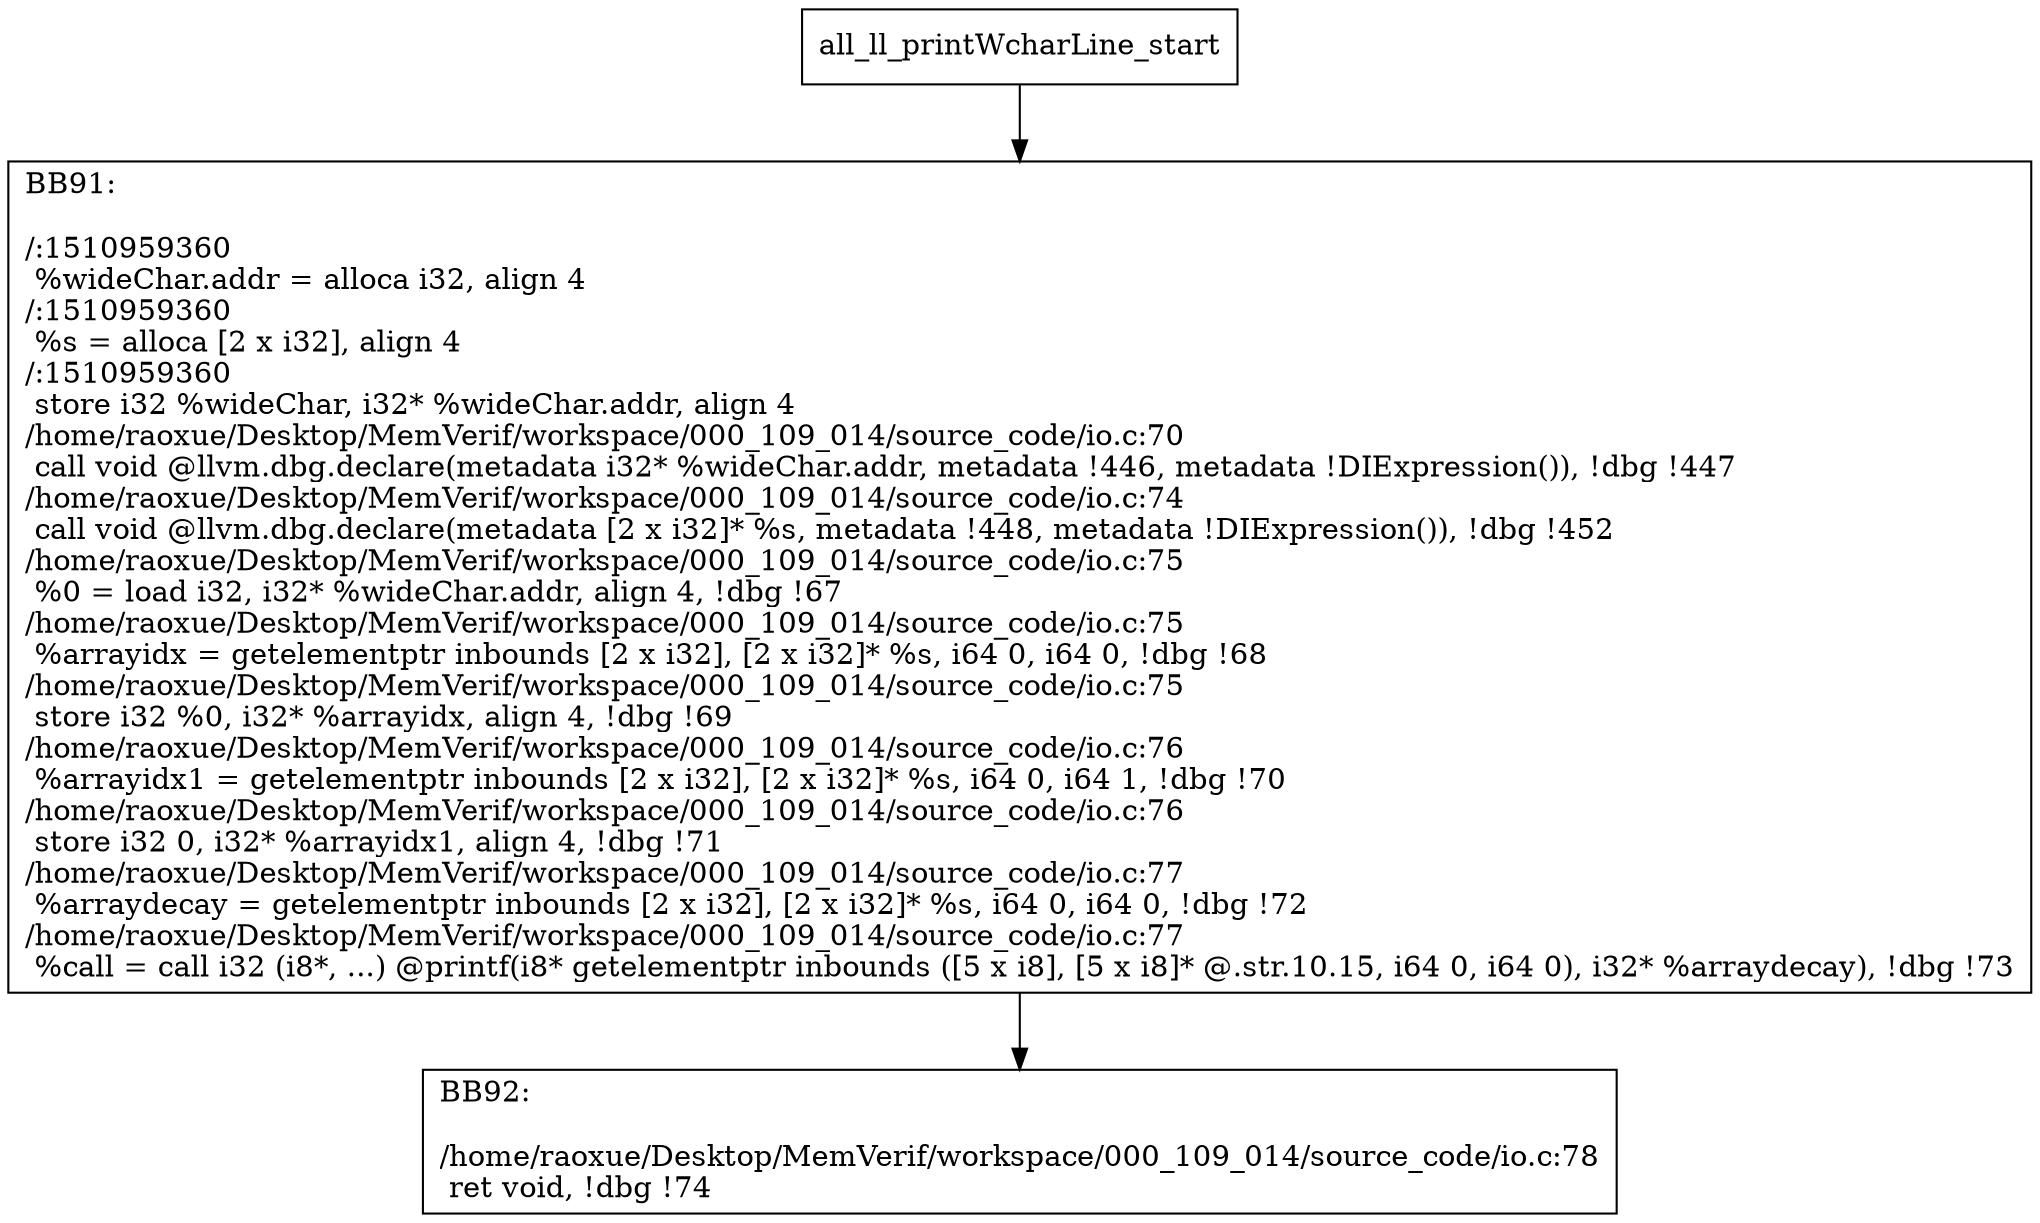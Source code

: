 digraph "CFG for'all_ll_printWcharLine' function" {
	BBall_ll_printWcharLine_start[shape=record,label="{all_ll_printWcharLine_start}"];
	BBall_ll_printWcharLine_start-> all_ll_printWcharLineBB91;
	all_ll_printWcharLineBB91 [shape=record, label="{BB91:\l\l/:1510959360\l
  %wideChar.addr = alloca i32, align 4\l
/:1510959360\l
  %s = alloca [2 x i32], align 4\l
/:1510959360\l
  store i32 %wideChar, i32* %wideChar.addr, align 4\l
/home/raoxue/Desktop/MemVerif/workspace/000_109_014/source_code/io.c:70\l
  call void @llvm.dbg.declare(metadata i32* %wideChar.addr, metadata !446, metadata !DIExpression()), !dbg !447\l
/home/raoxue/Desktop/MemVerif/workspace/000_109_014/source_code/io.c:74\l
  call void @llvm.dbg.declare(metadata [2 x i32]* %s, metadata !448, metadata !DIExpression()), !dbg !452\l
/home/raoxue/Desktop/MemVerif/workspace/000_109_014/source_code/io.c:75\l
  %0 = load i32, i32* %wideChar.addr, align 4, !dbg !67\l
/home/raoxue/Desktop/MemVerif/workspace/000_109_014/source_code/io.c:75\l
  %arrayidx = getelementptr inbounds [2 x i32], [2 x i32]* %s, i64 0, i64 0, !dbg !68\l
/home/raoxue/Desktop/MemVerif/workspace/000_109_014/source_code/io.c:75\l
  store i32 %0, i32* %arrayidx, align 4, !dbg !69\l
/home/raoxue/Desktop/MemVerif/workspace/000_109_014/source_code/io.c:76\l
  %arrayidx1 = getelementptr inbounds [2 x i32], [2 x i32]* %s, i64 0, i64 1, !dbg !70\l
/home/raoxue/Desktop/MemVerif/workspace/000_109_014/source_code/io.c:76\l
  store i32 0, i32* %arrayidx1, align 4, !dbg !71\l
/home/raoxue/Desktop/MemVerif/workspace/000_109_014/source_code/io.c:77\l
  %arraydecay = getelementptr inbounds [2 x i32], [2 x i32]* %s, i64 0, i64 0, !dbg !72\l
/home/raoxue/Desktop/MemVerif/workspace/000_109_014/source_code/io.c:77\l
  %call = call i32 (i8*, ...) @printf(i8* getelementptr inbounds ([5 x i8], [5 x i8]* @.str.10.15, i64 0, i64 0), i32* %arraydecay), !dbg !73\l
}"];
	all_ll_printWcharLineBB91-> all_ll_printWcharLineBB92;
	all_ll_printWcharLineBB92 [shape=record, label="{BB92:\l\l/home/raoxue/Desktop/MemVerif/workspace/000_109_014/source_code/io.c:78\l
  ret void, !dbg !74\l
}"];
}

